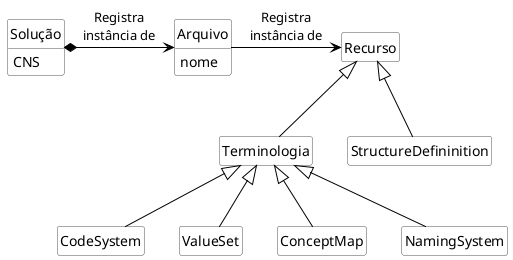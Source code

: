 @startuml dominio

hide circle
hide methods
hide empty members

skinparam class {
    BackgroundColor White
    ArrowColor Black
    BorderColor #505050
}

class Solução {
    CNS
}

class Arquivo {
    nome
}

class Recurso {
}

class Terminologia {
}

class CodeSystem {
}

class ValueSet {
}

class ConceptMap {
}

class NamingSystem {
}

class StructureDefininition {
}

Terminologia -up-|> Recurso
StructureDefininition -up-|> Recurso
CodeSystem -up-|> Terminologia
ValueSet -up-|> Terminologia
ConceptMap -up-|> Terminologia
NamingSystem -up-|> Terminologia

Arquivo -right-> Recurso : "Registra\ninstância de"
Solução *-right-> Arquivo : "Registra\ninstância de"

@enduml